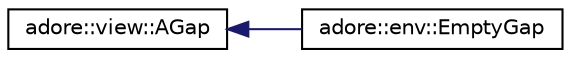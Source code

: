 digraph "Graphical Class Hierarchy"
{
 // LATEX_PDF_SIZE
  edge [fontname="Helvetica",fontsize="10",labelfontname="Helvetica",labelfontsize="10"];
  node [fontname="Helvetica",fontsize="10",shape=record];
  rankdir="LR";
  Node0 [label="adore::view::AGap",height=0.2,width=0.4,color="black", fillcolor="white", style="filled",URL="$classadore_1_1view_1_1AGap.html",tooltip="defines a gap in traffic, into which a merge may be planned"];
  Node0 -> Node1 [dir="back",color="midnightblue",fontsize="10",style="solid",fontname="Helvetica"];
  Node1 [label="adore::env::EmptyGap",height=0.2,width=0.4,color="black", fillcolor="white", style="filled",URL="$classadore_1_1env_1_1EmptyGap.html",tooltip="defines a gap for testing purposes, which never has lead or chase vehicles."];
}
